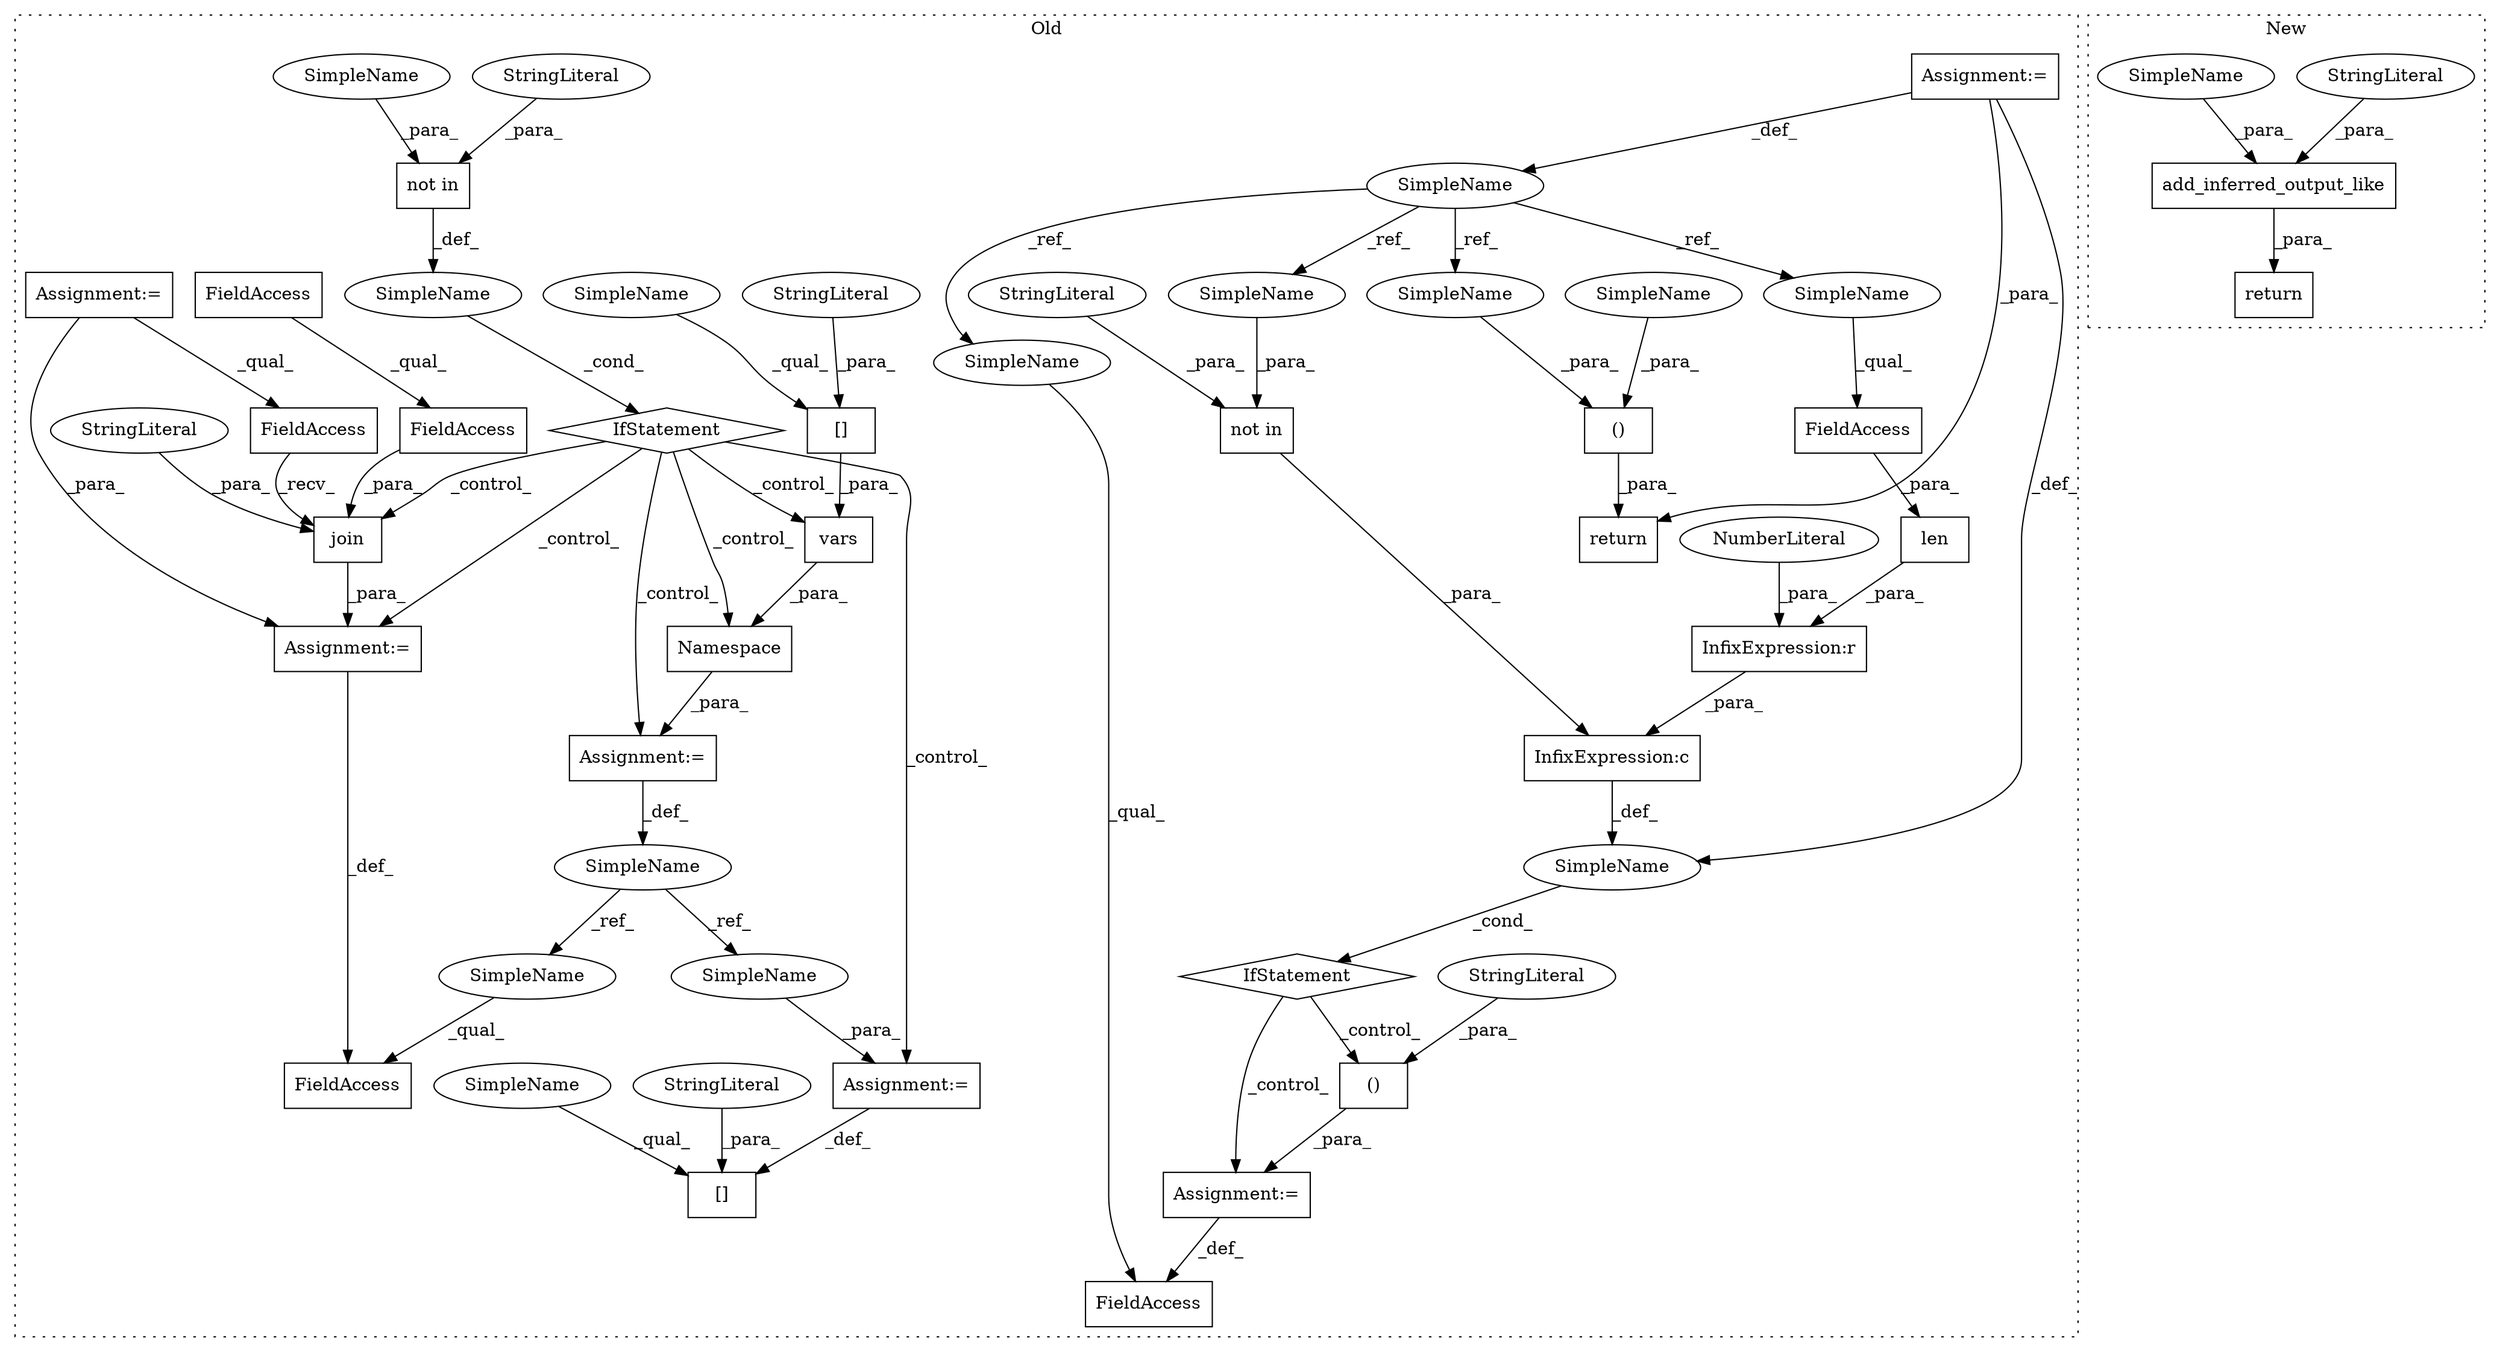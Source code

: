 digraph G {
subgraph cluster0 {
1 [label="not in" a="108" s="15590" l="28" shape="box"];
3 [label="IfStatement" a="25" s="15582,15618" l="8,2" shape="diamond"];
4 [label="Assignment:=" a="7" s="15642" l="1" shape="box"];
5 [label="SimpleName" a="42" s="" l="" shape="ellipse"];
6 [label="[]" a="2" s="15778,15799" l="11,1" shape="box"];
7 [label="FieldAccess" a="22" s="15687" l="23" shape="box"];
8 [label="Assignment:=" a="7" s="15800" l="1" shape="box"];
10 [label="()" a="106" s="15996" l="33" shape="box"];
11 [label="[]" a="2" s="15658,15676" l="11,1" shape="box"];
12 [label="SimpleName" a="42" s="15527" l="10" shape="ellipse"];
13 [label="FieldAccess" a="22" s="15910" l="19" shape="box"];
14 [label="()" a="106" s="15937" l="34" shape="box"];
15 [label="InfixExpression:c" a="27" s="15865" l="4" shape="box"];
16 [label="SimpleName" a="42" s="15628" l="14" shape="ellipse"];
18 [label="StringLiteral" a="45" s="15669" l="7" shape="ellipse"];
19 [label="StringLiteral" a="45" s="15590" l="10" shape="ellipse"];
20 [label="StringLiteral" a="45" s="15961" l="10" shape="ellipse"];
21 [label="StringLiteral" a="45" s="15789" l="10" shape="ellipse"];
22 [label="Namespace" a="32" s="15643,15678" l="10,1" shape="box"];
23 [label="InfixExpression:r" a="27" s="15894" l="4" shape="box"];
24 [label="NumberLiteral" a="34" s="15898" l="1" shape="ellipse"];
25 [label="len" a="32" s="15870,15893" l="4,1" shape="box"];
26 [label="not in" a="108" s="15836" l="28" shape="box"];
27 [label="SimpleName" a="42" s="" l="" shape="ellipse"];
28 [label="IfStatement" a="25" s="15827,15900" l="4,2" shape="diamond"];
29 [label="FieldAccess" a="22" s="15874" l="19" shape="box"];
30 [label="vars" a="32" s="15653,15677" l="5,1" shape="box"];
31 [label="join" a="32" s="15719,15769" l="5,1" shape="box"];
32 [label="FieldAccess" a="22" s="15711" l="7" shape="box"];
33 [label="FieldAccess" a="22" s="15724" l="30" shape="box"];
34 [label="FieldAccess" a="22" s="15724" l="17" shape="box"];
35 [label="Assignment:=" a="7" s="15929" l="8" shape="box"];
36 [label="Assignment:=" a="7" s="15710" l="1" shape="box"];
37 [label="StringLiteral" a="45" s="15755" l="14" shape="ellipse"];
38 [label="Assignment:=" a="7" s="15515" l="2" shape="box"];
39 [label="Assignment:=" a="7" s="15527" l="10" shape="box"];
40 [label="StringLiteral" a="45" s="15836" l="10" shape="ellipse"];
41 [label="return" a="41" s="15984" l="12" shape="box"];
42 [label="SimpleName" a="42" s="15801" l="14" shape="ellipse"];
43 [label="SimpleName" a="42" s="15687" l="14" shape="ellipse"];
44 [label="SimpleName" a="42" s="15608" l="10" shape="ellipse"];
45 [label="SimpleName" a="42" s="15996" l="10" shape="ellipse"];
46 [label="SimpleName" a="42" s="15658" l="10" shape="ellipse"];
47 [label="SimpleName" a="42" s="15778" l="10" shape="ellipse"];
49 [label="SimpleName" a="42" s="15910" l="10" shape="ellipse"];
50 [label="SimpleName" a="42" s="15874" l="10" shape="ellipse"];
51 [label="SimpleName" a="42" s="16019" l="10" shape="ellipse"];
52 [label="SimpleName" a="42" s="15854" l="10" shape="ellipse"];
label = "Old";
style="dotted";
}
subgraph cluster1 {
2 [label="return" a="41" s="15481" l="7" shape="box"];
9 [label="add_inferred_output_like" a="32" s="15493,15547" l="25,1" shape="box"];
17 [label="StringLiteral" a="45" s="15540" l="7" shape="ellipse"];
48 [label="SimpleName" a="42" s="15518" l="10" shape="ellipse"];
label = "New";
style="dotted";
}
1 -> 5 [label="_def_"];
3 -> 8 [label="_control_"];
3 -> 31 [label="_control_"];
3 -> 22 [label="_control_"];
3 -> 36 [label="_control_"];
3 -> 30 [label="_control_"];
3 -> 4 [label="_control_"];
4 -> 16 [label="_def_"];
5 -> 3 [label="_cond_"];
8 -> 6 [label="_def_"];
9 -> 2 [label="_para_"];
10 -> 41 [label="_para_"];
11 -> 30 [label="_para_"];
12 -> 52 [label="_ref_"];
12 -> 49 [label="_ref_"];
12 -> 50 [label="_ref_"];
12 -> 51 [label="_ref_"];
14 -> 35 [label="_para_"];
15 -> 27 [label="_def_"];
16 -> 42 [label="_ref_"];
16 -> 43 [label="_ref_"];
17 -> 9 [label="_para_"];
18 -> 11 [label="_para_"];
19 -> 1 [label="_para_"];
20 -> 14 [label="_para_"];
21 -> 6 [label="_para_"];
22 -> 4 [label="_para_"];
23 -> 15 [label="_para_"];
24 -> 23 [label="_para_"];
25 -> 23 [label="_para_"];
26 -> 15 [label="_para_"];
27 -> 28 [label="_cond_"];
28 -> 14 [label="_control_"];
28 -> 35 [label="_control_"];
29 -> 25 [label="_para_"];
30 -> 22 [label="_para_"];
31 -> 36 [label="_para_"];
32 -> 31 [label="_recv_"];
33 -> 31 [label="_para_"];
34 -> 33 [label="_qual_"];
35 -> 13 [label="_def_"];
36 -> 7 [label="_def_"];
37 -> 31 [label="_para_"];
38 -> 36 [label="_para_"];
38 -> 32 [label="_qual_"];
39 -> 41 [label="_para_"];
39 -> 27 [label="_def_"];
39 -> 12 [label="_def_"];
40 -> 26 [label="_para_"];
42 -> 8 [label="_para_"];
43 -> 7 [label="_qual_"];
44 -> 1 [label="_para_"];
45 -> 10 [label="_para_"];
46 -> 11 [label="_qual_"];
47 -> 6 [label="_qual_"];
48 -> 9 [label="_para_"];
49 -> 13 [label="_qual_"];
50 -> 29 [label="_qual_"];
51 -> 10 [label="_para_"];
52 -> 26 [label="_para_"];
}